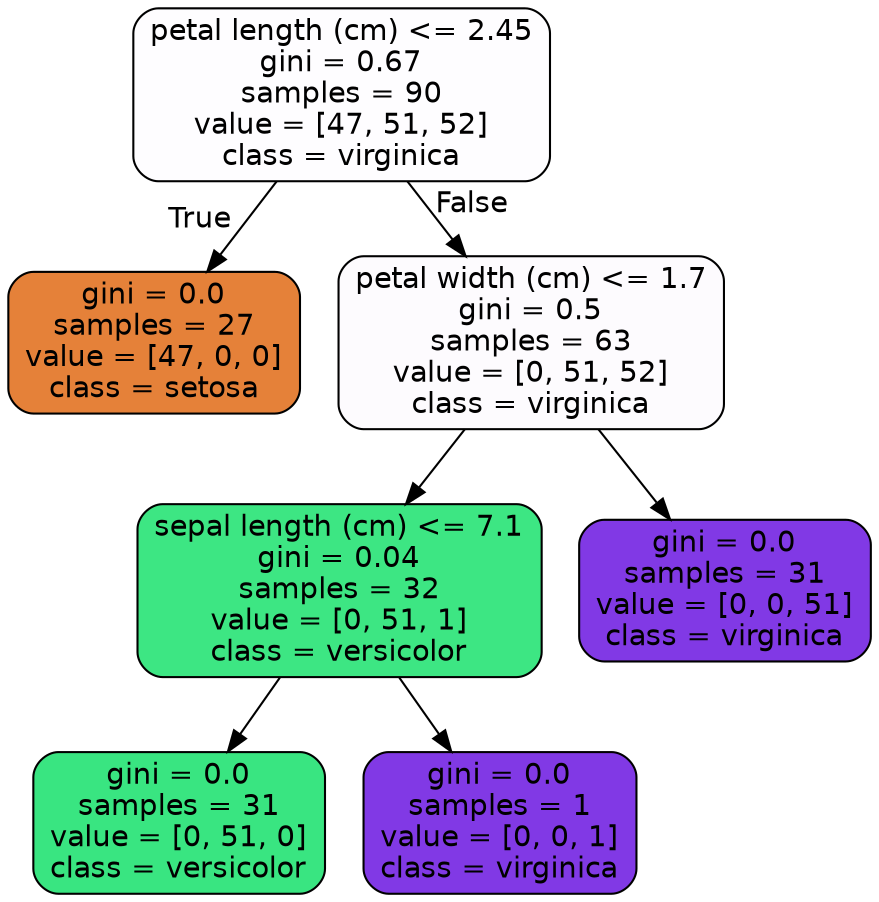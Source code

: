 digraph Tree {
node [shape=box, style="filled, rounded", color="black", fontname=helvetica] ;
edge [fontname=helvetica] ;
0 [label="petal length (cm) <= 2.45\ngini = 0.67\nsamples = 90\nvalue = [47, 51, 52]\nclass = virginica", fillcolor="#fefdff"] ;
1 [label="gini = 0.0\nsamples = 27\nvalue = [47, 0, 0]\nclass = setosa", fillcolor="#e58139"] ;
0 -> 1 [labeldistance=2.5, labelangle=45, headlabel="True"] ;
2 [label="petal width (cm) <= 1.7\ngini = 0.5\nsamples = 63\nvalue = [0, 51, 52]\nclass = virginica", fillcolor="#fdfbfe"] ;
0 -> 2 [labeldistance=2.5, labelangle=-45, headlabel="False"] ;
3 [label="sepal length (cm) <= 7.1\ngini = 0.04\nsamples = 32\nvalue = [0, 51, 1]\nclass = versicolor", fillcolor="#3de683"] ;
2 -> 3 ;
4 [label="gini = 0.0\nsamples = 31\nvalue = [0, 51, 0]\nclass = versicolor", fillcolor="#39e581"] ;
3 -> 4 ;
5 [label="gini = 0.0\nsamples = 1\nvalue = [0, 0, 1]\nclass = virginica", fillcolor="#8139e5"] ;
3 -> 5 ;
6 [label="gini = 0.0\nsamples = 31\nvalue = [0, 0, 51]\nclass = virginica", fillcolor="#8139e5"] ;
2 -> 6 ;
}